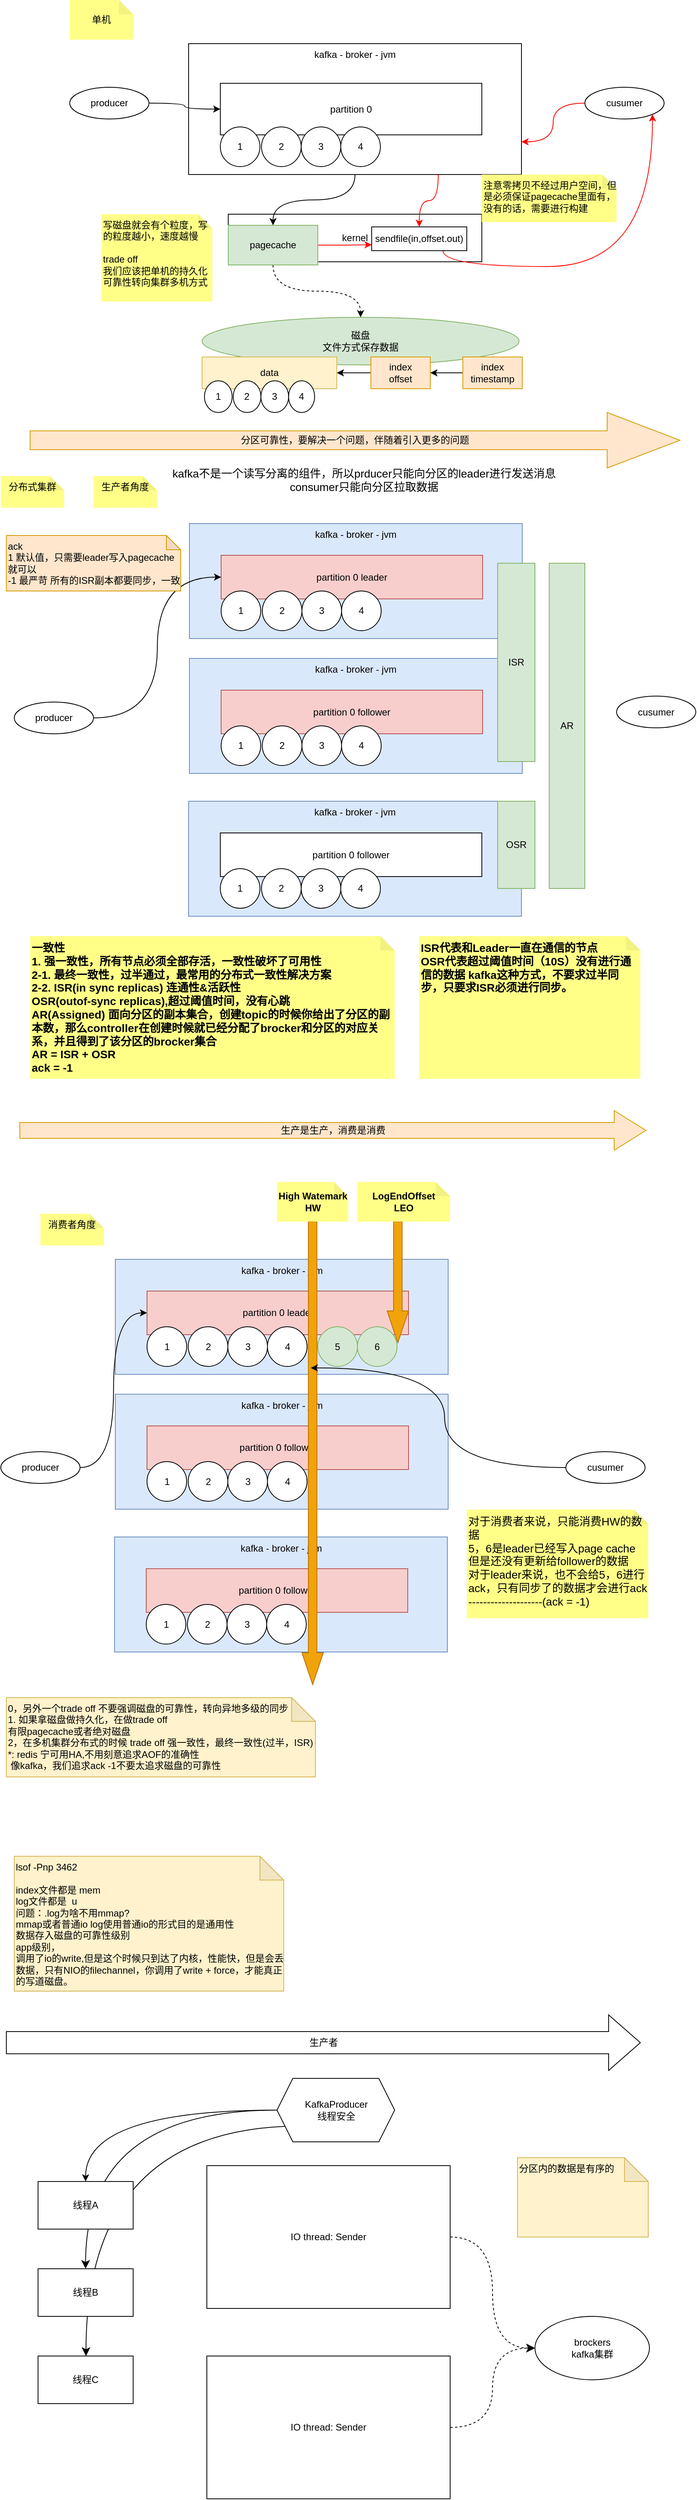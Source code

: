 <mxfile version="24.4.9" type="github">
  <diagram name="第 1 页" id="PkiXDes5N5bRzUGDbgQO">
    <mxGraphModel dx="926" dy="1423" grid="1" gridSize="10" guides="1" tooltips="1" connect="1" arrows="1" fold="1" page="1" pageScale="1" pageWidth="827" pageHeight="1169" math="0" shadow="0">
      <root>
        <mxCell id="0" />
        <mxCell id="1" parent="0" />
        <mxCell id="Z7uTY06q8HQg-axiRB6t-1" value="单机" style="shape=note;whiteSpace=wrap;html=1;backgroundOutline=1;darkOpacity=0.05;fillColor=#ffff88;strokeColor=none;horizontal=1;align=center;verticalAlign=middle;size=18;" parent="1" vertex="1">
          <mxGeometry x="100" y="40" width="80" height="50" as="geometry" />
        </mxCell>
        <mxCell id="Z7uTY06q8HQg-axiRB6t-2" value="producer" style="ellipse;whiteSpace=wrap;html=1;" parent="1" vertex="1">
          <mxGeometry x="100" y="150" width="100" height="40" as="geometry" />
        </mxCell>
        <mxCell id="Z7uTY06q8HQg-axiRB6t-3" value="kafka - broker - jvm" style="rounded=0;whiteSpace=wrap;html=1;align=center;verticalAlign=top;" parent="1" vertex="1">
          <mxGeometry x="250" y="95" width="420" height="165" as="geometry" />
        </mxCell>
        <mxCell id="Z7uTY06q8HQg-axiRB6t-4" value="partition 0" style="rounded=0;whiteSpace=wrap;html=1;align=center;verticalAlign=middle;" parent="1" vertex="1">
          <mxGeometry x="290" y="145" width="330" height="65" as="geometry" />
        </mxCell>
        <mxCell id="Z7uTY06q8HQg-axiRB6t-35" style="edgeStyle=orthogonalEdgeStyle;curved=1;rounded=0;orthogonalLoop=1;jettySize=auto;html=1;entryX=1;entryY=0.75;entryDx=0;entryDy=0;strokeColor=#FF0000;" parent="1" source="Z7uTY06q8HQg-axiRB6t-5" target="Z7uTY06q8HQg-axiRB6t-3" edge="1">
          <mxGeometry relative="1" as="geometry" />
        </mxCell>
        <mxCell id="Z7uTY06q8HQg-axiRB6t-5" value="cusumer" style="ellipse;whiteSpace=wrap;html=1;" parent="1" vertex="1">
          <mxGeometry x="750" y="150" width="100" height="40" as="geometry" />
        </mxCell>
        <mxCell id="Z7uTY06q8HQg-axiRB6t-7" value="kernel" style="rounded=0;whiteSpace=wrap;html=1;align=center;verticalAlign=middle;" parent="1" vertex="1">
          <mxGeometry x="300" y="310" width="320" height="60" as="geometry" />
        </mxCell>
        <mxCell id="Z7uTY06q8HQg-axiRB6t-8" value="1" style="ellipse;whiteSpace=wrap;html=1;" parent="1" vertex="1">
          <mxGeometry x="290" y="200" width="50" height="50" as="geometry" />
        </mxCell>
        <mxCell id="Z7uTY06q8HQg-axiRB6t-9" value="2" style="ellipse;whiteSpace=wrap;html=1;" parent="1" vertex="1">
          <mxGeometry x="342" y="200" width="50" height="50" as="geometry" />
        </mxCell>
        <mxCell id="Z7uTY06q8HQg-axiRB6t-10" value="3" style="ellipse;whiteSpace=wrap;html=1;" parent="1" vertex="1">
          <mxGeometry x="392" y="200" width="50" height="50" as="geometry" />
        </mxCell>
        <mxCell id="Z7uTY06q8HQg-axiRB6t-11" value="4" style="ellipse;whiteSpace=wrap;html=1;" parent="1" vertex="1">
          <mxGeometry x="442" y="200" width="50" height="50" as="geometry" />
        </mxCell>
        <mxCell id="Z7uTY06q8HQg-axiRB6t-16" style="edgeStyle=orthogonalEdgeStyle;curved=1;rounded=0;orthogonalLoop=1;jettySize=auto;html=1;entryX=0.5;entryY=0;entryDx=0;entryDy=0;strokeColor=none;dashed=1;" parent="1" source="Z7uTY06q8HQg-axiRB6t-12" target="Z7uTY06q8HQg-axiRB6t-15" edge="1">
          <mxGeometry relative="1" as="geometry" />
        </mxCell>
        <mxCell id="Z7uTY06q8HQg-axiRB6t-18" style="edgeStyle=orthogonalEdgeStyle;curved=1;rounded=0;orthogonalLoop=1;jettySize=auto;html=1;entryX=0.5;entryY=0;entryDx=0;entryDy=0;dashed=1;" parent="1" source="Z7uTY06q8HQg-axiRB6t-12" target="Z7uTY06q8HQg-axiRB6t-15" edge="1">
          <mxGeometry relative="1" as="geometry" />
        </mxCell>
        <mxCell id="Z7uTY06q8HQg-axiRB6t-33" style="edgeStyle=orthogonalEdgeStyle;curved=0;rounded=1;orthogonalLoop=1;jettySize=auto;html=1;entryX=0;entryY=0.75;entryDx=0;entryDy=0;strokeColor=#FF0000;" parent="1" source="Z7uTY06q8HQg-axiRB6t-12" target="Z7uTY06q8HQg-axiRB6t-32" edge="1">
          <mxGeometry relative="1" as="geometry" />
        </mxCell>
        <mxCell id="Z7uTY06q8HQg-axiRB6t-12" value="pagecache" style="rounded=0;whiteSpace=wrap;html=1;align=center;verticalAlign=middle;fillColor=#d5e8d4;strokeColor=#82b366;" parent="1" vertex="1">
          <mxGeometry x="300" y="324" width="113" height="50" as="geometry" />
        </mxCell>
        <mxCell id="Z7uTY06q8HQg-axiRB6t-13" style="edgeStyle=orthogonalEdgeStyle;rounded=0;orthogonalLoop=1;jettySize=auto;html=1;curved=1;" parent="1" source="Z7uTY06q8HQg-axiRB6t-2" target="Z7uTY06q8HQg-axiRB6t-4" edge="1">
          <mxGeometry relative="1" as="geometry" />
        </mxCell>
        <mxCell id="Z7uTY06q8HQg-axiRB6t-15" value="磁盘&lt;div&gt;文件方式保存数据&lt;/div&gt;" style="ellipse;whiteSpace=wrap;html=1;fillColor=#d5e8d4;strokeColor=#82b366;" parent="1" vertex="1">
          <mxGeometry x="267" y="440" width="400" height="60" as="geometry" />
        </mxCell>
        <mxCell id="Z7uTY06q8HQg-axiRB6t-17" value="写磁盘就会有个粒度，写的粒度越小，速度越慢&lt;div&gt;&lt;br&gt;&lt;/div&gt;&lt;div&gt;trade off&lt;/div&gt;&lt;div&gt;我们应该把单机的持久化可靠性转向集群多机方式&lt;/div&gt;" style="shape=note;whiteSpace=wrap;html=1;backgroundOutline=1;darkOpacity=0.05;fillColor=#ffff88;strokeColor=none;horizontal=1;align=left;verticalAlign=top;size=18;" parent="1" vertex="1">
          <mxGeometry x="140" y="310" width="140" height="110" as="geometry" />
        </mxCell>
        <mxCell id="Z7uTY06q8HQg-axiRB6t-19" value="data" style="rounded=0;whiteSpace=wrap;html=1;align=center;verticalAlign=middle;fillColor=#fff2cc;strokeColor=#d6b656;" parent="1" vertex="1">
          <mxGeometry x="267" y="490" width="170" height="40" as="geometry" />
        </mxCell>
        <mxCell id="Z7uTY06q8HQg-axiRB6t-24" value="" style="group" parent="1" vertex="1" connectable="0">
          <mxGeometry x="270" y="520" width="139" height="40" as="geometry" />
        </mxCell>
        <mxCell id="Z7uTY06q8HQg-axiRB6t-20" value="1" style="ellipse;whiteSpace=wrap;html=1;" parent="Z7uTY06q8HQg-axiRB6t-24" vertex="1">
          <mxGeometry width="34.925" height="40" as="geometry" />
        </mxCell>
        <mxCell id="Z7uTY06q8HQg-axiRB6t-21" value="2" style="ellipse;whiteSpace=wrap;html=1;" parent="Z7uTY06q8HQg-axiRB6t-24" vertex="1">
          <mxGeometry x="36.322" width="34.925" height="40" as="geometry" />
        </mxCell>
        <mxCell id="Z7uTY06q8HQg-axiRB6t-22" value="3" style="ellipse;whiteSpace=wrap;html=1;" parent="Z7uTY06q8HQg-axiRB6t-24" vertex="1">
          <mxGeometry x="71.246" width="34.925" height="40" as="geometry" />
        </mxCell>
        <mxCell id="Z7uTY06q8HQg-axiRB6t-23" value="4" style="ellipse;whiteSpace=wrap;html=1;" parent="Z7uTY06q8HQg-axiRB6t-24" vertex="1">
          <mxGeometry x="106.171" width="32.829" height="40" as="geometry" />
        </mxCell>
        <mxCell id="Z7uTY06q8HQg-axiRB6t-26" style="edgeStyle=orthogonalEdgeStyle;curved=1;rounded=0;orthogonalLoop=1;jettySize=auto;html=1;entryX=1;entryY=0.5;entryDx=0;entryDy=0;" parent="1" source="Z7uTY06q8HQg-axiRB6t-25" target="Z7uTY06q8HQg-axiRB6t-19" edge="1">
          <mxGeometry relative="1" as="geometry" />
        </mxCell>
        <mxCell id="Z7uTY06q8HQg-axiRB6t-25" value="index&lt;div&gt;offset&lt;/div&gt;" style="rounded=0;whiteSpace=wrap;html=1;align=center;verticalAlign=middle;fillColor=#ffe6cc;strokeColor=#d79b00;" parent="1" vertex="1">
          <mxGeometry x="480" y="490" width="75" height="40" as="geometry" />
        </mxCell>
        <mxCell id="Z7uTY06q8HQg-axiRB6t-28" value="" style="edgeStyle=orthogonalEdgeStyle;curved=1;rounded=0;orthogonalLoop=1;jettySize=auto;html=1;" parent="1" source="Z7uTY06q8HQg-axiRB6t-27" target="Z7uTY06q8HQg-axiRB6t-25" edge="1">
          <mxGeometry relative="1" as="geometry" />
        </mxCell>
        <mxCell id="Z7uTY06q8HQg-axiRB6t-27" value="index&lt;div&gt;timestamp&lt;/div&gt;" style="rounded=0;whiteSpace=wrap;html=1;align=center;verticalAlign=middle;fillColor=#ffe6cc;strokeColor=#d79b00;" parent="1" vertex="1">
          <mxGeometry x="596" y="490" width="75" height="40" as="geometry" />
        </mxCell>
        <mxCell id="Z7uTY06q8HQg-axiRB6t-34" style="edgeStyle=orthogonalEdgeStyle;curved=1;rounded=0;orthogonalLoop=1;jettySize=auto;html=1;entryX=1;entryY=1;entryDx=0;entryDy=0;exitX=0.75;exitY=1;exitDx=0;exitDy=0;strokeColor=#FF0000;strokeWidth=1;" parent="1" source="Z7uTY06q8HQg-axiRB6t-32" target="Z7uTY06q8HQg-axiRB6t-5" edge="1">
          <mxGeometry relative="1" as="geometry">
            <mxPoint x="610" y="405.86" as="sourcePoint" />
            <mxPoint x="844.355" y="235.002" as="targetPoint" />
          </mxGeometry>
        </mxCell>
        <mxCell id="Z7uTY06q8HQg-axiRB6t-32" value="sendfile(in,offset.out)" style="rounded=0;whiteSpace=wrap;html=1;" parent="1" vertex="1">
          <mxGeometry x="481" y="326" width="120" height="30" as="geometry" />
        </mxCell>
        <mxCell id="Z7uTY06q8HQg-axiRB6t-14" style="edgeStyle=orthogonalEdgeStyle;curved=1;rounded=0;orthogonalLoop=1;jettySize=auto;html=1;entryX=0.5;entryY=0;entryDx=0;entryDy=0;" parent="1" source="Z7uTY06q8HQg-axiRB6t-3" target="Z7uTY06q8HQg-axiRB6t-12" edge="1">
          <mxGeometry relative="1" as="geometry" />
        </mxCell>
        <mxCell id="Z7uTY06q8HQg-axiRB6t-36" style="edgeStyle=orthogonalEdgeStyle;curved=1;rounded=0;orthogonalLoop=1;jettySize=auto;html=1;exitX=0.75;exitY=1;exitDx=0;exitDy=0;entryX=0.5;entryY=0;entryDx=0;entryDy=0;strokeColor=#FF0000;" parent="1" source="Z7uTY06q8HQg-axiRB6t-3" target="Z7uTY06q8HQg-axiRB6t-32" edge="1">
          <mxGeometry relative="1" as="geometry" />
        </mxCell>
        <mxCell id="Z7uTY06q8HQg-axiRB6t-37" value="注意零拷贝不经过用户空间，但是必须保证pagecache里面有，没有的话，需要进行构建" style="shape=note;whiteSpace=wrap;html=1;backgroundOutline=1;darkOpacity=0.05;fillColor=#ffff88;strokeColor=none;horizontal=1;align=left;verticalAlign=top;size=18;" parent="1" vertex="1">
          <mxGeometry x="620" y="260" width="170" height="60" as="geometry" />
        </mxCell>
        <mxCell id="Z7uTY06q8HQg-axiRB6t-42" value="分区可靠性，要解决一个问题，伴随着引入更多的问题" style="shape=singleArrow;whiteSpace=wrap;html=1;arrowWidth=0.339;arrowSize=0.112;fillColor=#ffe6cc;strokeColor=#d79b00;" parent="1" vertex="1">
          <mxGeometry x="50" y="560" width="820" height="70" as="geometry" />
        </mxCell>
        <mxCell id="Z7uTY06q8HQg-axiRB6t-43" value="producer" style="ellipse;whiteSpace=wrap;html=1;" parent="1" vertex="1">
          <mxGeometry x="30" y="925" width="100" height="40" as="geometry" />
        </mxCell>
        <mxCell id="Z7uTY06q8HQg-axiRB6t-44" value="kafka - broker - jvm" style="rounded=0;whiteSpace=wrap;html=1;align=center;verticalAlign=top;fillColor=#dae8fc;strokeColor=#6c8ebf;" parent="1" vertex="1">
          <mxGeometry x="251" y="700" width="420" height="145" as="geometry" />
        </mxCell>
        <mxCell id="Z7uTY06q8HQg-axiRB6t-45" value="partition 0 leader" style="rounded=0;whiteSpace=wrap;html=1;align=center;verticalAlign=middle;fillColor=#f8cecc;strokeColor=#b85450;" parent="1" vertex="1">
          <mxGeometry x="291" y="740" width="330" height="55" as="geometry" />
        </mxCell>
        <mxCell id="Z7uTY06q8HQg-axiRB6t-46" value="1" style="ellipse;whiteSpace=wrap;html=1;" parent="1" vertex="1">
          <mxGeometry x="291" y="785" width="50" height="50" as="geometry" />
        </mxCell>
        <mxCell id="Z7uTY06q8HQg-axiRB6t-47" value="2" style="ellipse;whiteSpace=wrap;html=1;" parent="1" vertex="1">
          <mxGeometry x="343" y="785" width="50" height="50" as="geometry" />
        </mxCell>
        <mxCell id="Z7uTY06q8HQg-axiRB6t-48" value="3" style="ellipse;whiteSpace=wrap;html=1;" parent="1" vertex="1">
          <mxGeometry x="393" y="785" width="50" height="50" as="geometry" />
        </mxCell>
        <mxCell id="Z7uTY06q8HQg-axiRB6t-49" value="4" style="ellipse;whiteSpace=wrap;html=1;" parent="1" vertex="1">
          <mxGeometry x="443" y="785" width="50" height="50" as="geometry" />
        </mxCell>
        <mxCell id="Z7uTY06q8HQg-axiRB6t-50" value="生产者角度" style="shape=note;whiteSpace=wrap;html=1;backgroundOutline=1;darkOpacity=0.05;fillColor=#ffff88;strokeColor=none;horizontal=1;align=center;verticalAlign=top;size=18;" parent="1" vertex="1">
          <mxGeometry x="130" y="640" width="80" height="40" as="geometry" />
        </mxCell>
        <mxCell id="Z7uTY06q8HQg-axiRB6t-51" value="kafka不是一个读写分离的组件，所以prducer只能向分区的leader进行发送消息&lt;div&gt;consumer只能向分区拉取数据&lt;/div&gt;" style="text;html=1;align=center;verticalAlign=middle;resizable=0;points=[];autosize=1;strokeColor=none;fillColor=none;fontSize=14;" parent="1" vertex="1">
          <mxGeometry x="216" y="620" width="510" height="50" as="geometry" />
        </mxCell>
        <mxCell id="Z7uTY06q8HQg-axiRB6t-52" style="edgeStyle=orthogonalEdgeStyle;curved=1;rounded=0;orthogonalLoop=1;jettySize=auto;html=1;entryX=0;entryY=0.5;entryDx=0;entryDy=0;" parent="1" source="Z7uTY06q8HQg-axiRB6t-43" target="Z7uTY06q8HQg-axiRB6t-45" edge="1">
          <mxGeometry relative="1" as="geometry" />
        </mxCell>
        <mxCell id="Z7uTY06q8HQg-axiRB6t-53" value="kafka - broker - jvm" style="rounded=0;whiteSpace=wrap;html=1;align=center;verticalAlign=top;fillColor=#dae8fc;strokeColor=#6c8ebf;" parent="1" vertex="1">
          <mxGeometry x="251" y="870" width="420" height="145" as="geometry" />
        </mxCell>
        <mxCell id="Z7uTY06q8HQg-axiRB6t-54" value="partition 0 follower" style="rounded=0;whiteSpace=wrap;html=1;align=center;verticalAlign=middle;fillColor=#f8cecc;strokeColor=#b85450;" parent="1" vertex="1">
          <mxGeometry x="291" y="910" width="330" height="55" as="geometry" />
        </mxCell>
        <mxCell id="Z7uTY06q8HQg-axiRB6t-55" value="1" style="ellipse;whiteSpace=wrap;html=1;" parent="1" vertex="1">
          <mxGeometry x="291" y="955" width="50" height="50" as="geometry" />
        </mxCell>
        <mxCell id="Z7uTY06q8HQg-axiRB6t-56" value="2" style="ellipse;whiteSpace=wrap;html=1;" parent="1" vertex="1">
          <mxGeometry x="343" y="955" width="50" height="50" as="geometry" />
        </mxCell>
        <mxCell id="Z7uTY06q8HQg-axiRB6t-57" value="3" style="ellipse;whiteSpace=wrap;html=1;" parent="1" vertex="1">
          <mxGeometry x="393" y="955" width="50" height="50" as="geometry" />
        </mxCell>
        <mxCell id="Z7uTY06q8HQg-axiRB6t-58" value="4" style="ellipse;whiteSpace=wrap;html=1;" parent="1" vertex="1">
          <mxGeometry x="443" y="955" width="50" height="50" as="geometry" />
        </mxCell>
        <mxCell id="Z7uTY06q8HQg-axiRB6t-59" value="kafka - broker - jvm" style="rounded=0;whiteSpace=wrap;html=1;align=center;verticalAlign=top;fillColor=#dae8fc;strokeColor=#6c8ebf;" parent="1" vertex="1">
          <mxGeometry x="250" y="1050" width="420" height="145" as="geometry" />
        </mxCell>
        <mxCell id="Z7uTY06q8HQg-axiRB6t-60" value="partition 0 follower" style="rounded=0;whiteSpace=wrap;html=1;align=center;verticalAlign=middle;" parent="1" vertex="1">
          <mxGeometry x="290" y="1090" width="330" height="55" as="geometry" />
        </mxCell>
        <mxCell id="Z7uTY06q8HQg-axiRB6t-61" value="1" style="ellipse;whiteSpace=wrap;html=1;" parent="1" vertex="1">
          <mxGeometry x="290" y="1135" width="50" height="50" as="geometry" />
        </mxCell>
        <mxCell id="Z7uTY06q8HQg-axiRB6t-62" value="2" style="ellipse;whiteSpace=wrap;html=1;" parent="1" vertex="1">
          <mxGeometry x="342" y="1135" width="50" height="50" as="geometry" />
        </mxCell>
        <mxCell id="Z7uTY06q8HQg-axiRB6t-63" value="3" style="ellipse;whiteSpace=wrap;html=1;" parent="1" vertex="1">
          <mxGeometry x="392" y="1135" width="50" height="50" as="geometry" />
        </mxCell>
        <mxCell id="Z7uTY06q8HQg-axiRB6t-64" value="4" style="ellipse;whiteSpace=wrap;html=1;" parent="1" vertex="1">
          <mxGeometry x="442" y="1135" width="50" height="50" as="geometry" />
        </mxCell>
        <mxCell id="Z7uTY06q8HQg-axiRB6t-65" value="cusumer" style="ellipse;whiteSpace=wrap;html=1;" parent="1" vertex="1">
          <mxGeometry x="790" y="917.5" width="100" height="40" as="geometry" />
        </mxCell>
        <mxCell id="Z7uTY06q8HQg-axiRB6t-66" value="一致性&lt;div style=&quot;font-size: 14px;&quot;&gt;1. 强一致性，所有节点必须全部存活，&lt;span style=&quot;background-color: initial; font-size: 14px;&quot;&gt;一致性破坏了可用性&lt;/span&gt;&lt;/div&gt;&lt;div style=&quot;font-size: 14px;&quot;&gt;2-1. 最终一致性，过半通过，最常用的分布式一致性解决方案&lt;/div&gt;&lt;div style=&quot;font-size: 14px;&quot;&gt;2-2. ISR(in sync replicas) 连通性&amp;amp;活跃性&lt;/div&gt;&lt;div style=&quot;font-size: 14px;&quot;&gt;OSR(outof-sync replicas),超过阈值时间，没有心跳&lt;/div&gt;&lt;div style=&quot;font-size: 14px;&quot;&gt;AR(Assigned) 面向分区的副本集合，创建topic的时候你给出了分区的副本数，那么controller在创建时候就已经分配了brocker和分区的对应关系，并且得到了该分区的brocker集合&lt;/div&gt;&lt;div style=&quot;font-size: 14px;&quot;&gt;AR = ISR + OSR&lt;/div&gt;&lt;div style=&quot;font-size: 14px;&quot;&gt;ack = -1&lt;/div&gt;" style="shape=note;whiteSpace=wrap;html=1;backgroundOutline=1;darkOpacity=0.05;fillColor=#ffff88;strokeColor=none;horizontal=1;align=left;verticalAlign=top;size=18;fontStyle=1;fontSize=14;" parent="1" vertex="1">
          <mxGeometry x="50" y="1220" width="460" height="180" as="geometry" />
        </mxCell>
        <mxCell id="Z7uTY06q8HQg-axiRB6t-67" value="ack&amp;nbsp;&lt;div&gt;1 默认值，只需要leader写入pagecache就可以&lt;/div&gt;&lt;div&gt;-1 最严苛 所有的ISR副本都要同步，一致&lt;/div&gt;" style="shape=note;whiteSpace=wrap;html=1;backgroundOutline=1;darkOpacity=0.05;fillColor=#ffe6cc;strokeColor=#d79b00;horizontal=1;align=left;verticalAlign=top;size=18;" parent="1" vertex="1">
          <mxGeometry x="20" y="715" width="220" height="70" as="geometry" />
        </mxCell>
        <mxCell id="034WyvBDw2LTuWk4lug2-1" value="ISR代表和Leader一直在通信的节点&lt;div&gt;OSR代表超过阈值时间（10S）没有进行通信的数据 kafka这种方式，不要求过半同步，只要求ISR必须进行同步。&lt;/div&gt;" style="shape=note;whiteSpace=wrap;html=1;backgroundOutline=1;darkOpacity=0.05;fillColor=#ffff88;strokeColor=none;horizontal=1;align=left;verticalAlign=top;size=18;fontSize=14;fontStyle=1" parent="1" vertex="1">
          <mxGeometry x="541" y="1220" width="279" height="180" as="geometry" />
        </mxCell>
        <mxCell id="034WyvBDw2LTuWk4lug2-2" value="producer" style="ellipse;whiteSpace=wrap;html=1;" parent="1" vertex="1">
          <mxGeometry x="13" y="1870" width="100" height="40" as="geometry" />
        </mxCell>
        <mxCell id="034WyvBDw2LTuWk4lug2-3" value="kafka - broker - jvm" style="rounded=0;whiteSpace=wrap;html=1;align=center;verticalAlign=top;fillColor=#dae8fc;strokeColor=#6c8ebf;" parent="1" vertex="1">
          <mxGeometry x="157.5" y="1627.5" width="420" height="145" as="geometry" />
        </mxCell>
        <mxCell id="034WyvBDw2LTuWk4lug2-4" value="partition 0 leader" style="rounded=0;whiteSpace=wrap;html=1;align=center;verticalAlign=middle;fillColor=#f8cecc;strokeColor=#b85450;" parent="1" vertex="1">
          <mxGeometry x="197.5" y="1667.5" width="330" height="55" as="geometry" />
        </mxCell>
        <mxCell id="034WyvBDw2LTuWk4lug2-5" value="1" style="ellipse;whiteSpace=wrap;html=1;" parent="1" vertex="1">
          <mxGeometry x="197.5" y="1712.5" width="50" height="50" as="geometry" />
        </mxCell>
        <mxCell id="034WyvBDw2LTuWk4lug2-6" value="2" style="ellipse;whiteSpace=wrap;html=1;" parent="1" vertex="1">
          <mxGeometry x="249.5" y="1712.5" width="50" height="50" as="geometry" />
        </mxCell>
        <mxCell id="034WyvBDw2LTuWk4lug2-7" value="3" style="ellipse;whiteSpace=wrap;html=1;" parent="1" vertex="1">
          <mxGeometry x="299.5" y="1712.5" width="50" height="50" as="geometry" />
        </mxCell>
        <mxCell id="034WyvBDw2LTuWk4lug2-8" value="4" style="ellipse;whiteSpace=wrap;html=1;" parent="1" vertex="1">
          <mxGeometry x="349.5" y="1712.5" width="50" height="50" as="geometry" />
        </mxCell>
        <mxCell id="034WyvBDw2LTuWk4lug2-9" value="消费者角度" style="shape=note;whiteSpace=wrap;html=1;backgroundOutline=1;darkOpacity=0.05;fillColor=#ffff88;strokeColor=none;horizontal=1;align=center;verticalAlign=top;size=18;" parent="1" vertex="1">
          <mxGeometry x="63" y="1570" width="80" height="40" as="geometry" />
        </mxCell>
        <mxCell id="034WyvBDw2LTuWk4lug2-10" style="edgeStyle=orthogonalEdgeStyle;curved=1;rounded=0;orthogonalLoop=1;jettySize=auto;html=1;entryX=0;entryY=0.5;entryDx=0;entryDy=0;" parent="1" source="034WyvBDw2LTuWk4lug2-2" target="034WyvBDw2LTuWk4lug2-4" edge="1">
          <mxGeometry relative="1" as="geometry" />
        </mxCell>
        <mxCell id="034WyvBDw2LTuWk4lug2-11" value="kafka - broker - jvm" style="rounded=0;whiteSpace=wrap;html=1;align=center;verticalAlign=top;fillColor=#dae8fc;strokeColor=#6c8ebf;" parent="1" vertex="1">
          <mxGeometry x="157.5" y="1797.5" width="420" height="145" as="geometry" />
        </mxCell>
        <mxCell id="034WyvBDw2LTuWk4lug2-12" value="partition 0 follower" style="rounded=0;whiteSpace=wrap;html=1;align=center;verticalAlign=middle;fillColor=#f8cecc;strokeColor=#b85450;" parent="1" vertex="1">
          <mxGeometry x="197.5" y="1837.5" width="330" height="55" as="geometry" />
        </mxCell>
        <mxCell id="034WyvBDw2LTuWk4lug2-13" value="1" style="ellipse;whiteSpace=wrap;html=1;" parent="1" vertex="1">
          <mxGeometry x="197.5" y="1882.5" width="50" height="50" as="geometry" />
        </mxCell>
        <mxCell id="034WyvBDw2LTuWk4lug2-14" value="2" style="ellipse;whiteSpace=wrap;html=1;" parent="1" vertex="1">
          <mxGeometry x="249.5" y="1882.5" width="50" height="50" as="geometry" />
        </mxCell>
        <mxCell id="034WyvBDw2LTuWk4lug2-15" value="3" style="ellipse;whiteSpace=wrap;html=1;" parent="1" vertex="1">
          <mxGeometry x="299.5" y="1882.5" width="50" height="50" as="geometry" />
        </mxCell>
        <mxCell id="034WyvBDw2LTuWk4lug2-16" value="4" style="ellipse;whiteSpace=wrap;html=1;" parent="1" vertex="1">
          <mxGeometry x="349.5" y="1882.5" width="50" height="50" as="geometry" />
        </mxCell>
        <mxCell id="034WyvBDw2LTuWk4lug2-17" value="kafka - broker - jvm" style="rounded=0;whiteSpace=wrap;html=1;align=center;verticalAlign=top;fillColor=#dae8fc;strokeColor=#6c8ebf;" parent="1" vertex="1">
          <mxGeometry x="156.5" y="1977.5" width="420" height="145" as="geometry" />
        </mxCell>
        <mxCell id="034WyvBDw2LTuWk4lug2-18" value="partition 0 follower" style="rounded=0;whiteSpace=wrap;html=1;align=center;verticalAlign=middle;fillColor=#f8cecc;strokeColor=#b85450;" parent="1" vertex="1">
          <mxGeometry x="196.5" y="2017.5" width="330" height="55" as="geometry" />
        </mxCell>
        <mxCell id="034WyvBDw2LTuWk4lug2-19" value="1" style="ellipse;whiteSpace=wrap;html=1;" parent="1" vertex="1">
          <mxGeometry x="196.5" y="2062.5" width="50" height="50" as="geometry" />
        </mxCell>
        <mxCell id="034WyvBDw2LTuWk4lug2-20" value="2" style="ellipse;whiteSpace=wrap;html=1;" parent="1" vertex="1">
          <mxGeometry x="248.5" y="2062.5" width="50" height="50" as="geometry" />
        </mxCell>
        <mxCell id="034WyvBDw2LTuWk4lug2-21" value="3" style="ellipse;whiteSpace=wrap;html=1;" parent="1" vertex="1">
          <mxGeometry x="298.5" y="2062.5" width="50" height="50" as="geometry" />
        </mxCell>
        <mxCell id="034WyvBDw2LTuWk4lug2-22" value="4" style="ellipse;whiteSpace=wrap;html=1;" parent="1" vertex="1">
          <mxGeometry x="348.5" y="2062.5" width="50" height="50" as="geometry" />
        </mxCell>
        <mxCell id="034WyvBDw2LTuWk4lug2-23" value="cusumer" style="ellipse;whiteSpace=wrap;html=1;" parent="1" vertex="1">
          <mxGeometry x="726" y="1870" width="100" height="40" as="geometry" />
        </mxCell>
        <mxCell id="034WyvBDw2LTuWk4lug2-25" value="AR" style="rounded=0;whiteSpace=wrap;html=1;align=center;verticalAlign=middle;fillColor=#d5e8d4;strokeColor=#82b366;" parent="1" vertex="1">
          <mxGeometry x="705" y="750" width="45" height="410" as="geometry" />
        </mxCell>
        <mxCell id="034WyvBDw2LTuWk4lug2-26" value="ISR" style="rounded=0;whiteSpace=wrap;html=1;align=center;verticalAlign=middle;fillColor=#d5e8d4;strokeColor=#82b366;" parent="1" vertex="1">
          <mxGeometry x="640" y="750" width="47" height="250" as="geometry" />
        </mxCell>
        <mxCell id="034WyvBDw2LTuWk4lug2-27" value="OSR" style="rounded=0;whiteSpace=wrap;html=1;align=center;verticalAlign=middle;fillColor=#d5e8d4;strokeColor=#82b366;" parent="1" vertex="1">
          <mxGeometry x="640" y="1050" width="47" height="110" as="geometry" />
        </mxCell>
        <mxCell id="034WyvBDw2LTuWk4lug2-28" value="分布式集群" style="shape=note;whiteSpace=wrap;html=1;backgroundOutline=1;darkOpacity=0.05;fillColor=#ffff88;strokeColor=none;horizontal=1;align=center;verticalAlign=top;size=18;" parent="1" vertex="1">
          <mxGeometry x="13" y="640" width="80" height="40" as="geometry" />
        </mxCell>
        <mxCell id="034WyvBDw2LTuWk4lug2-29" value="" style="html=1;shadow=0;dashed=0;align=center;verticalAlign=middle;shape=mxgraph.arrows2.arrow;dy=0.6;dx=40;direction=south;notch=0;fillColor=#f0a30a;fontColor=#000000;strokeColor=#BD7000;" parent="1" vertex="1">
          <mxGeometry x="393" y="1580" width="27" height="583.5" as="geometry" />
        </mxCell>
        <mxCell id="034WyvBDw2LTuWk4lug2-30" value="5" style="ellipse;whiteSpace=wrap;html=1;fillColor=#d5e8d4;strokeColor=#82b366;" parent="1" vertex="1">
          <mxGeometry x="413" y="1712.5" width="50" height="50" as="geometry" />
        </mxCell>
        <mxCell id="034WyvBDw2LTuWk4lug2-31" value="6" style="ellipse;whiteSpace=wrap;html=1;fillColor=#d5e8d4;strokeColor=#82b366;" parent="1" vertex="1">
          <mxGeometry x="463" y="1712.5" width="50" height="50" as="geometry" />
        </mxCell>
        <mxCell id="034WyvBDw2LTuWk4lug2-33" value="" style="html=1;shadow=0;dashed=0;align=center;verticalAlign=middle;shape=mxgraph.arrows2.arrow;dy=0.6;dx=40;direction=south;notch=0;fillColor=#f0a30a;fontColor=#000000;strokeColor=#BD7000;" parent="1" vertex="1">
          <mxGeometry x="500.5" y="1580" width="27" height="152.5" as="geometry" />
        </mxCell>
        <mxCell id="034WyvBDw2LTuWk4lug2-36" style="edgeStyle=orthogonalEdgeStyle;rounded=0;orthogonalLoop=1;jettySize=auto;html=1;entryX=0.316;entryY=0.588;entryDx=0;entryDy=0;entryPerimeter=0;curved=1;" parent="1" source="034WyvBDw2LTuWk4lug2-23" target="034WyvBDw2LTuWk4lug2-29" edge="1">
          <mxGeometry relative="1" as="geometry" />
        </mxCell>
        <mxCell id="034WyvBDw2LTuWk4lug2-37" value="High Watemark&lt;div style=&quot;font-size: 12px;&quot;&gt;HW&lt;/div&gt;" style="shape=note;whiteSpace=wrap;html=1;backgroundOutline=1;darkOpacity=0.05;fillColor=#ffff88;strokeColor=none;horizontal=1;align=center;verticalAlign=middle;size=18;fontSize=12;fontStyle=1" parent="1" vertex="1">
          <mxGeometry x="361.5" y="1530" width="90" height="50" as="geometry" />
        </mxCell>
        <mxCell id="034WyvBDw2LTuWk4lug2-38" value="LogEndOffset&lt;div style=&quot;font-size: 12px;&quot;&gt;LEO&lt;/div&gt;" style="shape=note;whiteSpace=wrap;html=1;backgroundOutline=1;darkOpacity=0.05;fillColor=#ffff88;strokeColor=none;horizontal=1;align=center;verticalAlign=middle;size=18;fontSize=12;fontStyle=1" parent="1" vertex="1">
          <mxGeometry x="463" y="1530" width="117" height="50" as="geometry" />
        </mxCell>
        <mxCell id="034WyvBDw2LTuWk4lug2-40" value="对于消费者来说，只能消费HW的数据&lt;div&gt;5，6是leader已经写入page cache 但是还没有更新给follower的数据&lt;/div&gt;&lt;div&gt;对于leader来说，也不会给5，6进行ack，只有同步了的数据才会进行ack --------------------(ack = -1)&lt;/div&gt;" style="shape=note;whiteSpace=wrap;html=1;backgroundOutline=1;darkOpacity=0.05;fillColor=#ffff88;strokeColor=none;horizontal=1;align=left;verticalAlign=top;size=18;fontSize=14;" parent="1" vertex="1">
          <mxGeometry x="601" y="1943" width="229" height="137" as="geometry" />
        </mxCell>
        <mxCell id="034WyvBDw2LTuWk4lug2-41" value="生产是生产，消费是消费" style="html=1;shadow=0;dashed=0;align=center;verticalAlign=middle;shape=mxgraph.arrows2.arrow;dy=0.6;dx=40;notch=0;fillColor=#ffe6cc;strokeColor=#d79b00;" parent="1" vertex="1">
          <mxGeometry x="37" y="1440" width="790" height="50" as="geometry" />
        </mxCell>
        <mxCell id="034WyvBDw2LTuWk4lug2-42" value="0，另外一个trade off 不要强调磁盘的可靠性，转向异地多级的同步&lt;div&gt;1. 如果拿磁盘做持久化，在做trade off&lt;div&gt;有限pagecache或者绝对磁盘&lt;/div&gt;&lt;div&gt;2，在多机集群分布式的时候 trade off 强一致性，最终一致性(过半，ISR)&lt;/div&gt;&lt;div&gt;*: redis 宁可用HA,不用刻意追求AOF的准确性&lt;/div&gt;&lt;div&gt;&amp;nbsp;像kafka，我们追求ack -1不要太追求磁盘的可靠性&lt;/div&gt;&lt;/div&gt;" style="shape=note;whiteSpace=wrap;html=1;backgroundOutline=1;darkOpacity=0.05;fillColor=#fff2cc;strokeColor=#d6b656;horizontal=1;align=left;verticalAlign=top;" parent="1" vertex="1">
          <mxGeometry x="20" y="2180" width="390" height="100" as="geometry" />
        </mxCell>
        <mxCell id="034WyvBDw2LTuWk4lug2-43" value="lsof -Pnp 3462&lt;div&gt;&lt;br&gt;&lt;/div&gt;&lt;div&gt;index文件都是 mem&lt;/div&gt;&lt;div&gt;log文件都是&amp;nbsp; u&lt;/div&gt;&lt;div&gt;问题：.log为啥不用mmap?&lt;/div&gt;&lt;div&gt;mmap或者普通io log使用普通io的形式目的是通用性&lt;/div&gt;&lt;div&gt;数据存入磁盘的可靠性级别&lt;/div&gt;&lt;div&gt;app级别，&lt;/div&gt;&lt;div&gt;调用了io的write,但是这个时候只到达了内核，性能快，但是会丢数据，只有NIO的filechannel，你调用了write + force，才能真正的写道磁盘。&lt;/div&gt;" style="shape=note;whiteSpace=wrap;html=1;backgroundOutline=1;darkOpacity=0.05;fillColor=#fff2cc;strokeColor=#d6b656;horizontal=1;align=left;verticalAlign=top;" parent="1" vertex="1">
          <mxGeometry x="30" y="2380" width="340" height="170" as="geometry" />
        </mxCell>
        <mxCell id="v6fSQlxzGpSbIA0BIh1v-2" value="生产者" style="html=1;shadow=0;dashed=0;align=center;verticalAlign=middle;shape=mxgraph.arrows2.arrow;dy=0.6;dx=40;notch=0;" vertex="1" parent="1">
          <mxGeometry x="20" y="2580" width="800" height="70" as="geometry" />
        </mxCell>
        <mxCell id="v6fSQlxzGpSbIA0BIh1v-7" style="edgeStyle=orthogonalEdgeStyle;curved=1;rounded=0;orthogonalLoop=1;jettySize=auto;html=1;entryX=0.5;entryY=0;entryDx=0;entryDy=0;fontSize=12;" edge="1" parent="1" source="v6fSQlxzGpSbIA0BIh1v-5" target="v6fSQlxzGpSbIA0BIh1v-4">
          <mxGeometry relative="1" as="geometry" />
        </mxCell>
        <mxCell id="v6fSQlxzGpSbIA0BIh1v-10" style="edgeStyle=orthogonalEdgeStyle;curved=1;rounded=0;orthogonalLoop=1;jettySize=auto;html=1;entryX=0.5;entryY=0;entryDx=0;entryDy=0;fontSize=12;startSize=8;endSize=8;" edge="1" parent="1" source="v6fSQlxzGpSbIA0BIh1v-5" target="v6fSQlxzGpSbIA0BIh1v-8">
          <mxGeometry relative="1" as="geometry" />
        </mxCell>
        <mxCell id="v6fSQlxzGpSbIA0BIh1v-11" style="edgeStyle=orthogonalEdgeStyle;curved=1;rounded=0;orthogonalLoop=1;jettySize=auto;html=1;entryX=0.75;entryY=0;entryDx=0;entryDy=0;fontSize=12;startSize=8;endSize=8;exitX=0.5;exitY=1;exitDx=0;exitDy=0;" edge="1" parent="1">
          <mxGeometry relative="1" as="geometry">
            <mxPoint x="392" y="2720" as="sourcePoint" />
            <mxPoint x="120.5" y="3010" as="targetPoint" />
          </mxGeometry>
        </mxCell>
        <mxCell id="v6fSQlxzGpSbIA0BIh1v-5" value="KafkaProducer&lt;div&gt;线程安全&lt;/div&gt;" style="shape=hexagon;perimeter=hexagonPerimeter2;whiteSpace=wrap;html=1;fixedSize=1;" vertex="1" parent="1">
          <mxGeometry x="361.5" y="2660" width="148.5" height="80" as="geometry" />
        </mxCell>
        <mxCell id="v6fSQlxzGpSbIA0BIh1v-8" value="线程B" style="whiteSpace=wrap;html=1;" vertex="1" parent="1">
          <mxGeometry x="60" y="2900" width="120" height="60" as="geometry" />
        </mxCell>
        <mxCell id="v6fSQlxzGpSbIA0BIh1v-9" value="线程C" style="whiteSpace=wrap;html=1;" vertex="1" parent="1">
          <mxGeometry x="60" y="3010" width="120" height="60" as="geometry" />
        </mxCell>
        <mxCell id="v6fSQlxzGpSbIA0BIh1v-4" value="线程A" style="whiteSpace=wrap;html=1;" vertex="1" parent="1">
          <mxGeometry x="60" y="2790" width="120" height="60" as="geometry" />
        </mxCell>
        <mxCell id="v6fSQlxzGpSbIA0BIh1v-14" style="edgeStyle=orthogonalEdgeStyle;rounded=1;orthogonalLoop=1;jettySize=auto;html=1;entryX=0;entryY=0.5;entryDx=0;entryDy=0;fontSize=12;startSize=8;endSize=8;curved=1;dashed=1;" edge="1" parent="1" source="v6fSQlxzGpSbIA0BIh1v-12" target="v6fSQlxzGpSbIA0BIh1v-13">
          <mxGeometry relative="1" as="geometry" />
        </mxCell>
        <mxCell id="v6fSQlxzGpSbIA0BIh1v-12" value="IO thread: Sender" style="whiteSpace=wrap;html=1;" vertex="1" parent="1">
          <mxGeometry x="273" y="2770" width="307" height="180" as="geometry" />
        </mxCell>
        <mxCell id="v6fSQlxzGpSbIA0BIh1v-13" value="brockers&lt;div&gt;kafka集群&lt;/div&gt;" style="ellipse;whiteSpace=wrap;html=1;" vertex="1" parent="1">
          <mxGeometry x="687" y="2960" width="144.5" height="80" as="geometry" />
        </mxCell>
        <mxCell id="v6fSQlxzGpSbIA0BIh1v-16" style="edgeStyle=orthogonalEdgeStyle;curved=1;rounded=0;orthogonalLoop=1;jettySize=auto;html=1;entryX=0;entryY=0.5;entryDx=0;entryDy=0;fontSize=12;startSize=8;endSize=8;dashed=1;" edge="1" parent="1" source="v6fSQlxzGpSbIA0BIh1v-15" target="v6fSQlxzGpSbIA0BIh1v-13">
          <mxGeometry relative="1" as="geometry" />
        </mxCell>
        <mxCell id="v6fSQlxzGpSbIA0BIh1v-15" value="IO thread: Sender" style="whiteSpace=wrap;html=1;" vertex="1" parent="1">
          <mxGeometry x="273" y="3010" width="307" height="180" as="geometry" />
        </mxCell>
        <mxCell id="v6fSQlxzGpSbIA0BIh1v-17" value="分区内的数据是有序的" style="shape=note;whiteSpace=wrap;html=1;backgroundOutline=1;darkOpacity=0.05;fillColor=#fff2cc;strokeColor=#d6b656;horizontal=1;align=left;verticalAlign=top;" vertex="1" parent="1">
          <mxGeometry x="665" y="2760" width="165" height="100" as="geometry" />
        </mxCell>
      </root>
    </mxGraphModel>
  </diagram>
</mxfile>
